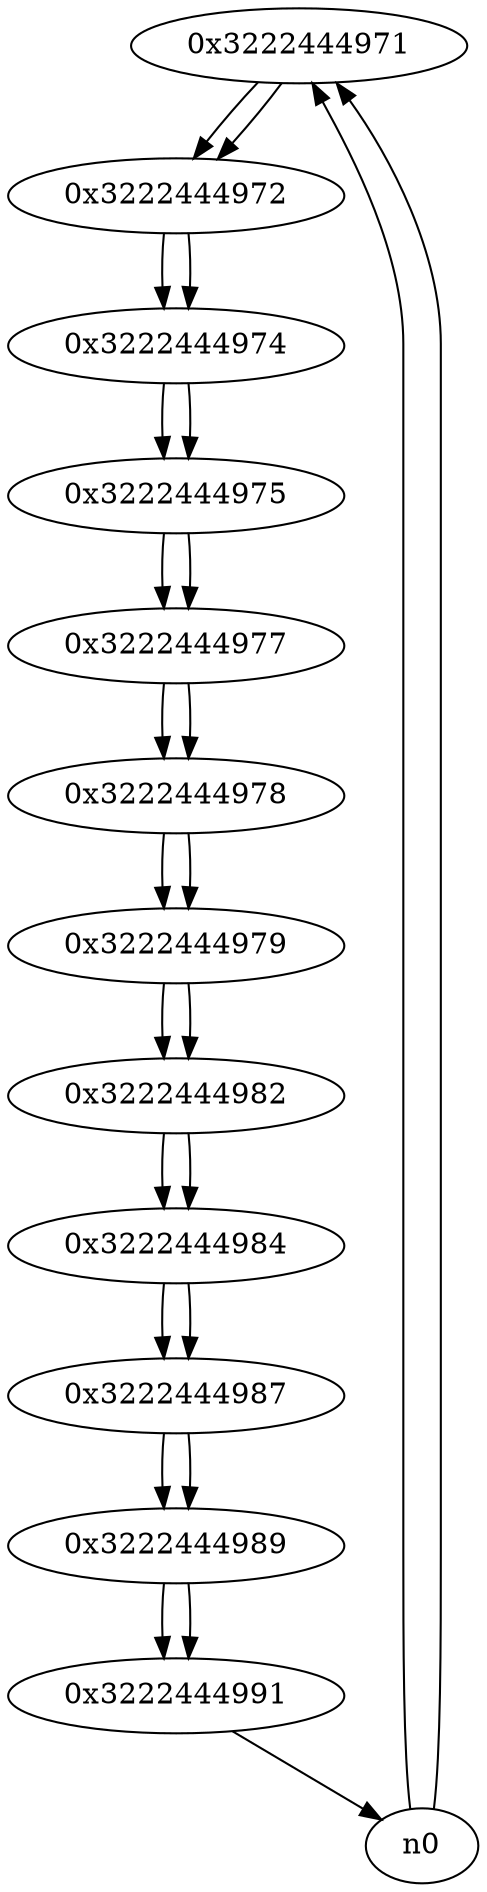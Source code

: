 digraph G{
/* nodes */
  n1 [label="0x3222444971"]
  n2 [label="0x3222444972"]
  n3 [label="0x3222444974"]
  n4 [label="0x3222444975"]
  n5 [label="0x3222444977"]
  n6 [label="0x3222444978"]
  n7 [label="0x3222444979"]
  n8 [label="0x3222444982"]
  n9 [label="0x3222444984"]
  n10 [label="0x3222444987"]
  n11 [label="0x3222444989"]
  n12 [label="0x3222444991"]
/* edges */
n1 -> n2;
n0 -> n1;
n0 -> n1;
n2 -> n3;
n1 -> n2;
n3 -> n4;
n2 -> n3;
n4 -> n5;
n3 -> n4;
n5 -> n6;
n4 -> n5;
n6 -> n7;
n5 -> n6;
n7 -> n8;
n6 -> n7;
n8 -> n9;
n7 -> n8;
n9 -> n10;
n8 -> n9;
n10 -> n11;
n9 -> n10;
n11 -> n12;
n10 -> n11;
n12 -> n0;
n11 -> n12;
}
